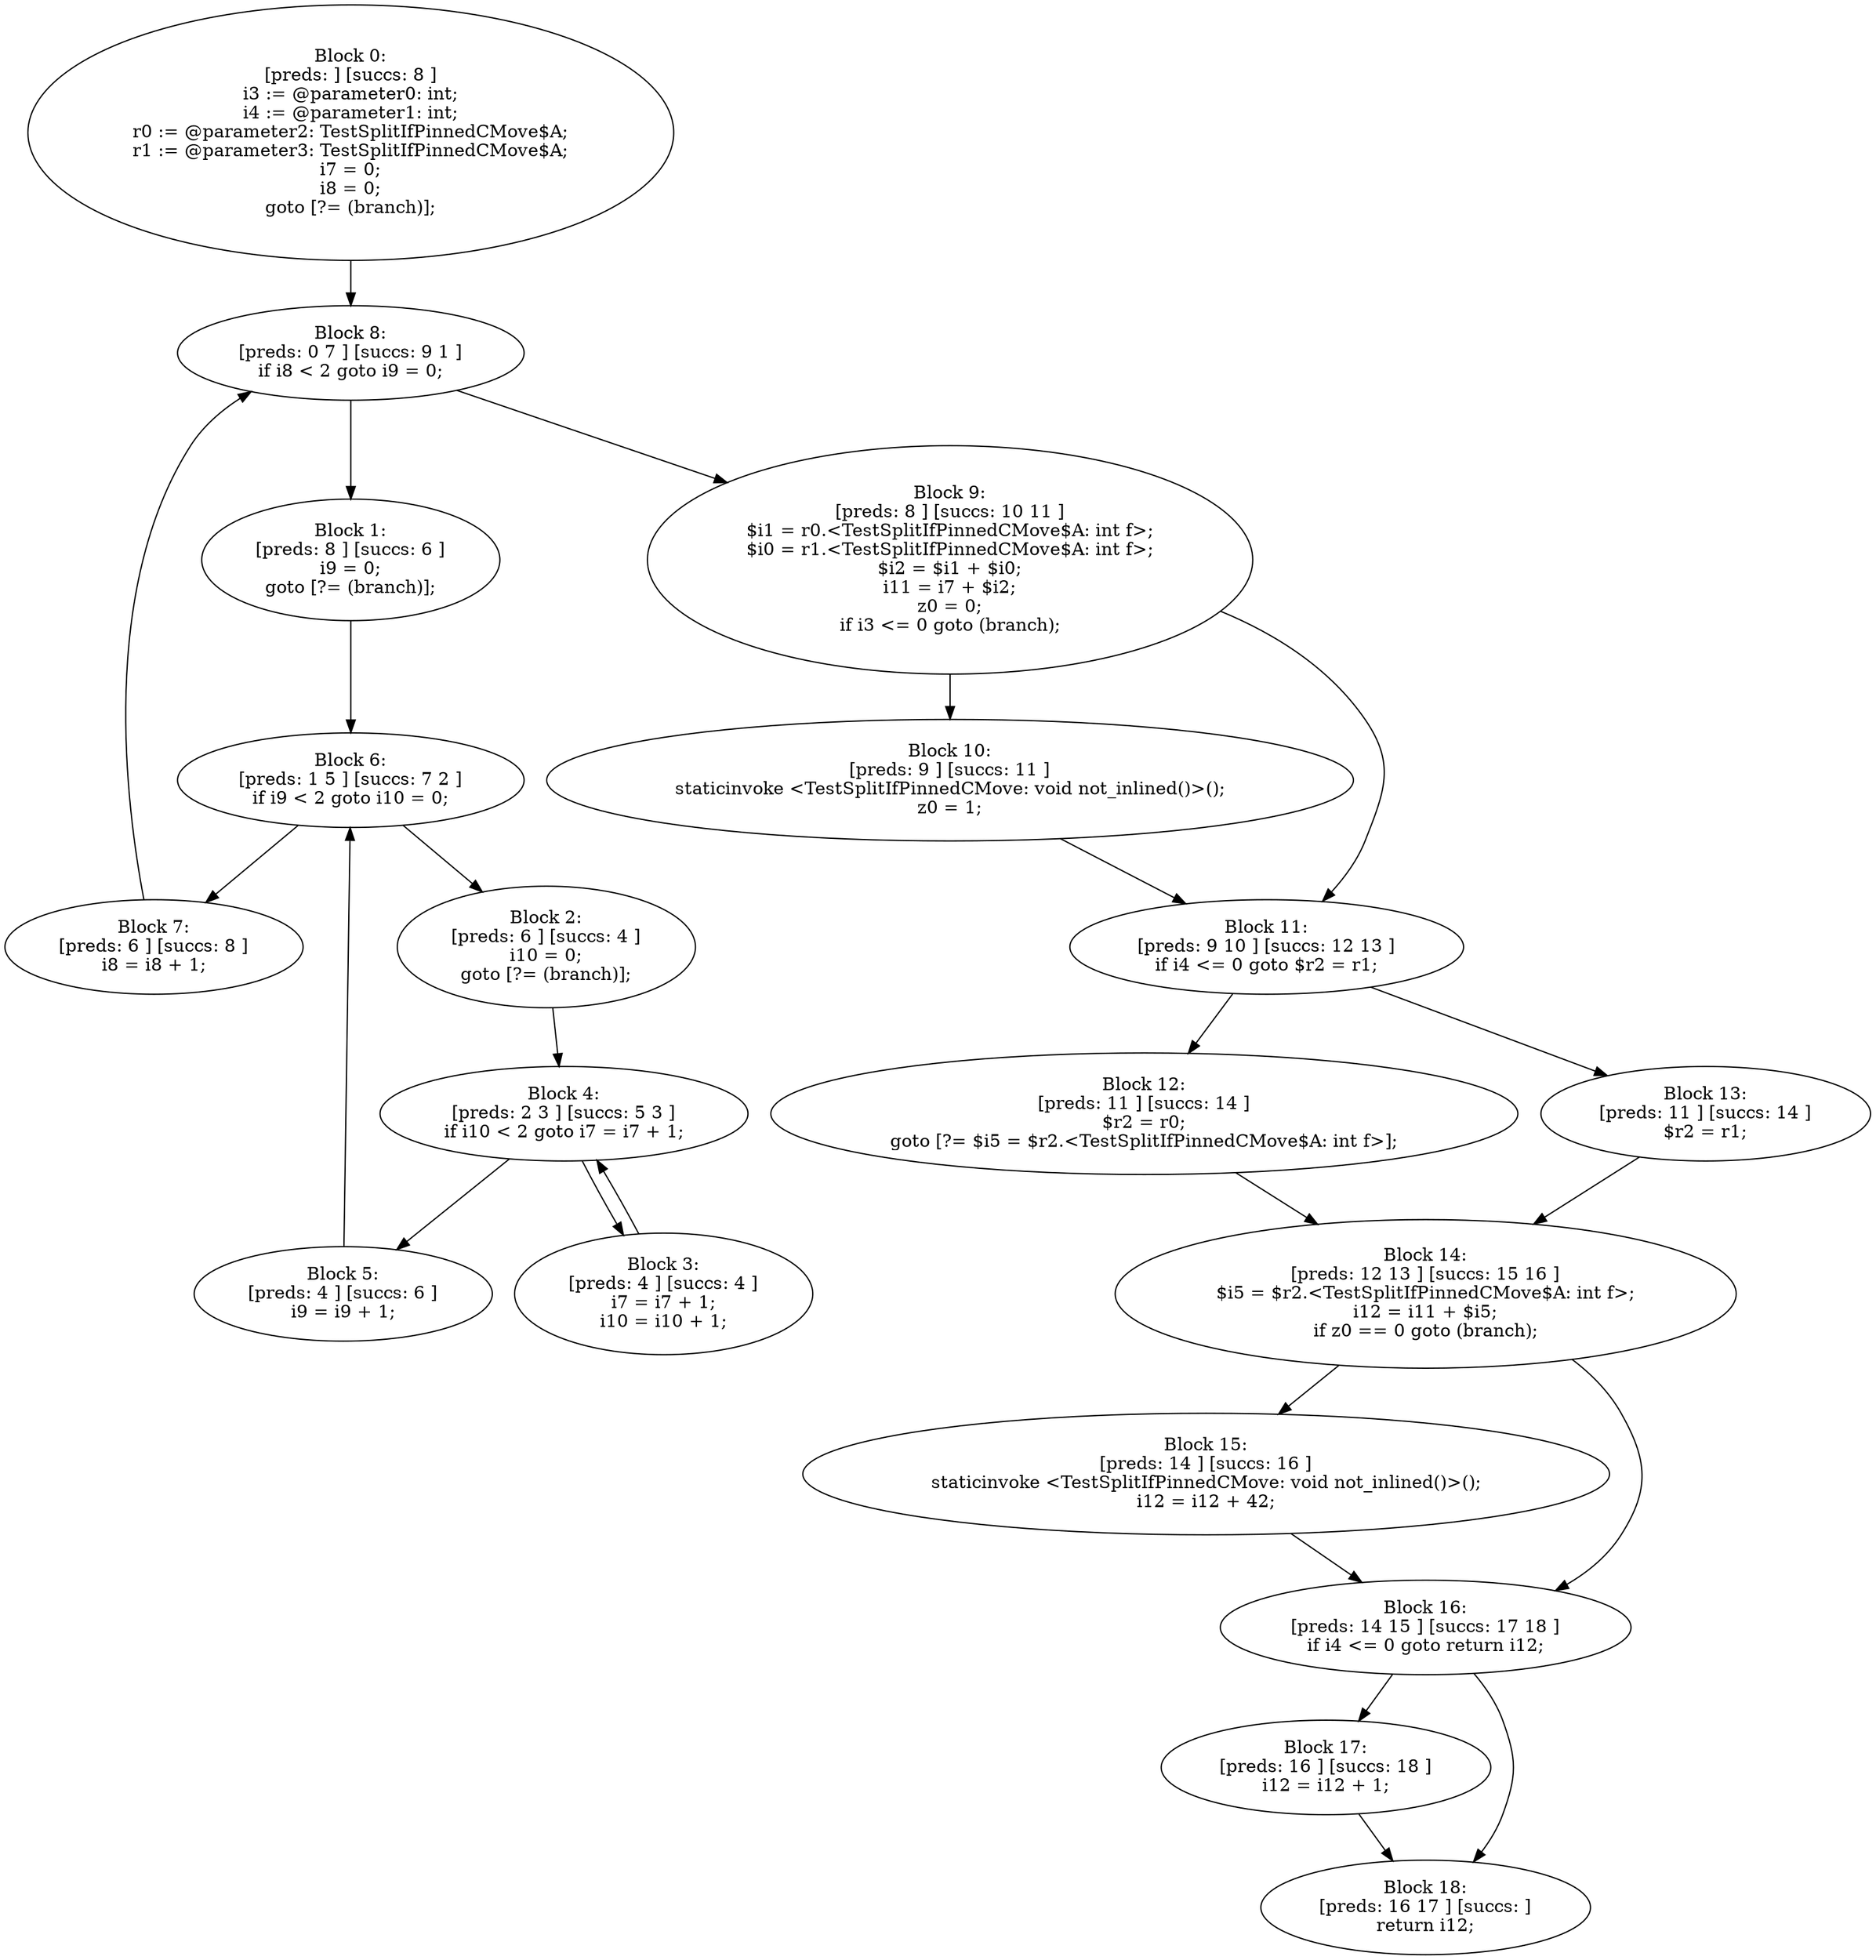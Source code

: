 digraph "unitGraph" {
    "Block 0:
[preds: ] [succs: 8 ]
i3 := @parameter0: int;
i4 := @parameter1: int;
r0 := @parameter2: TestSplitIfPinnedCMove$A;
r1 := @parameter3: TestSplitIfPinnedCMove$A;
i7 = 0;
i8 = 0;
goto [?= (branch)];
"
    "Block 1:
[preds: 8 ] [succs: 6 ]
i9 = 0;
goto [?= (branch)];
"
    "Block 2:
[preds: 6 ] [succs: 4 ]
i10 = 0;
goto [?= (branch)];
"
    "Block 3:
[preds: 4 ] [succs: 4 ]
i7 = i7 + 1;
i10 = i10 + 1;
"
    "Block 4:
[preds: 2 3 ] [succs: 5 3 ]
if i10 < 2 goto i7 = i7 + 1;
"
    "Block 5:
[preds: 4 ] [succs: 6 ]
i9 = i9 + 1;
"
    "Block 6:
[preds: 1 5 ] [succs: 7 2 ]
if i9 < 2 goto i10 = 0;
"
    "Block 7:
[preds: 6 ] [succs: 8 ]
i8 = i8 + 1;
"
    "Block 8:
[preds: 0 7 ] [succs: 9 1 ]
if i8 < 2 goto i9 = 0;
"
    "Block 9:
[preds: 8 ] [succs: 10 11 ]
$i1 = r0.<TestSplitIfPinnedCMove$A: int f>;
$i0 = r1.<TestSplitIfPinnedCMove$A: int f>;
$i2 = $i1 + $i0;
i11 = i7 + $i2;
z0 = 0;
if i3 <= 0 goto (branch);
"
    "Block 10:
[preds: 9 ] [succs: 11 ]
staticinvoke <TestSplitIfPinnedCMove: void not_inlined()>();
z0 = 1;
"
    "Block 11:
[preds: 9 10 ] [succs: 12 13 ]
if i4 <= 0 goto $r2 = r1;
"
    "Block 12:
[preds: 11 ] [succs: 14 ]
$r2 = r0;
goto [?= $i5 = $r2.<TestSplitIfPinnedCMove$A: int f>];
"
    "Block 13:
[preds: 11 ] [succs: 14 ]
$r2 = r1;
"
    "Block 14:
[preds: 12 13 ] [succs: 15 16 ]
$i5 = $r2.<TestSplitIfPinnedCMove$A: int f>;
i12 = i11 + $i5;
if z0 == 0 goto (branch);
"
    "Block 15:
[preds: 14 ] [succs: 16 ]
staticinvoke <TestSplitIfPinnedCMove: void not_inlined()>();
i12 = i12 + 42;
"
    "Block 16:
[preds: 14 15 ] [succs: 17 18 ]
if i4 <= 0 goto return i12;
"
    "Block 17:
[preds: 16 ] [succs: 18 ]
i12 = i12 + 1;
"
    "Block 18:
[preds: 16 17 ] [succs: ]
return i12;
"
    "Block 0:
[preds: ] [succs: 8 ]
i3 := @parameter0: int;
i4 := @parameter1: int;
r0 := @parameter2: TestSplitIfPinnedCMove$A;
r1 := @parameter3: TestSplitIfPinnedCMove$A;
i7 = 0;
i8 = 0;
goto [?= (branch)];
"->"Block 8:
[preds: 0 7 ] [succs: 9 1 ]
if i8 < 2 goto i9 = 0;
";
    "Block 1:
[preds: 8 ] [succs: 6 ]
i9 = 0;
goto [?= (branch)];
"->"Block 6:
[preds: 1 5 ] [succs: 7 2 ]
if i9 < 2 goto i10 = 0;
";
    "Block 2:
[preds: 6 ] [succs: 4 ]
i10 = 0;
goto [?= (branch)];
"->"Block 4:
[preds: 2 3 ] [succs: 5 3 ]
if i10 < 2 goto i7 = i7 + 1;
";
    "Block 3:
[preds: 4 ] [succs: 4 ]
i7 = i7 + 1;
i10 = i10 + 1;
"->"Block 4:
[preds: 2 3 ] [succs: 5 3 ]
if i10 < 2 goto i7 = i7 + 1;
";
    "Block 4:
[preds: 2 3 ] [succs: 5 3 ]
if i10 < 2 goto i7 = i7 + 1;
"->"Block 5:
[preds: 4 ] [succs: 6 ]
i9 = i9 + 1;
";
    "Block 4:
[preds: 2 3 ] [succs: 5 3 ]
if i10 < 2 goto i7 = i7 + 1;
"->"Block 3:
[preds: 4 ] [succs: 4 ]
i7 = i7 + 1;
i10 = i10 + 1;
";
    "Block 5:
[preds: 4 ] [succs: 6 ]
i9 = i9 + 1;
"->"Block 6:
[preds: 1 5 ] [succs: 7 2 ]
if i9 < 2 goto i10 = 0;
";
    "Block 6:
[preds: 1 5 ] [succs: 7 2 ]
if i9 < 2 goto i10 = 0;
"->"Block 7:
[preds: 6 ] [succs: 8 ]
i8 = i8 + 1;
";
    "Block 6:
[preds: 1 5 ] [succs: 7 2 ]
if i9 < 2 goto i10 = 0;
"->"Block 2:
[preds: 6 ] [succs: 4 ]
i10 = 0;
goto [?= (branch)];
";
    "Block 7:
[preds: 6 ] [succs: 8 ]
i8 = i8 + 1;
"->"Block 8:
[preds: 0 7 ] [succs: 9 1 ]
if i8 < 2 goto i9 = 0;
";
    "Block 8:
[preds: 0 7 ] [succs: 9 1 ]
if i8 < 2 goto i9 = 0;
"->"Block 9:
[preds: 8 ] [succs: 10 11 ]
$i1 = r0.<TestSplitIfPinnedCMove$A: int f>;
$i0 = r1.<TestSplitIfPinnedCMove$A: int f>;
$i2 = $i1 + $i0;
i11 = i7 + $i2;
z0 = 0;
if i3 <= 0 goto (branch);
";
    "Block 8:
[preds: 0 7 ] [succs: 9 1 ]
if i8 < 2 goto i9 = 0;
"->"Block 1:
[preds: 8 ] [succs: 6 ]
i9 = 0;
goto [?= (branch)];
";
    "Block 9:
[preds: 8 ] [succs: 10 11 ]
$i1 = r0.<TestSplitIfPinnedCMove$A: int f>;
$i0 = r1.<TestSplitIfPinnedCMove$A: int f>;
$i2 = $i1 + $i0;
i11 = i7 + $i2;
z0 = 0;
if i3 <= 0 goto (branch);
"->"Block 10:
[preds: 9 ] [succs: 11 ]
staticinvoke <TestSplitIfPinnedCMove: void not_inlined()>();
z0 = 1;
";
    "Block 9:
[preds: 8 ] [succs: 10 11 ]
$i1 = r0.<TestSplitIfPinnedCMove$A: int f>;
$i0 = r1.<TestSplitIfPinnedCMove$A: int f>;
$i2 = $i1 + $i0;
i11 = i7 + $i2;
z0 = 0;
if i3 <= 0 goto (branch);
"->"Block 11:
[preds: 9 10 ] [succs: 12 13 ]
if i4 <= 0 goto $r2 = r1;
";
    "Block 10:
[preds: 9 ] [succs: 11 ]
staticinvoke <TestSplitIfPinnedCMove: void not_inlined()>();
z0 = 1;
"->"Block 11:
[preds: 9 10 ] [succs: 12 13 ]
if i4 <= 0 goto $r2 = r1;
";
    "Block 11:
[preds: 9 10 ] [succs: 12 13 ]
if i4 <= 0 goto $r2 = r1;
"->"Block 12:
[preds: 11 ] [succs: 14 ]
$r2 = r0;
goto [?= $i5 = $r2.<TestSplitIfPinnedCMove$A: int f>];
";
    "Block 11:
[preds: 9 10 ] [succs: 12 13 ]
if i4 <= 0 goto $r2 = r1;
"->"Block 13:
[preds: 11 ] [succs: 14 ]
$r2 = r1;
";
    "Block 12:
[preds: 11 ] [succs: 14 ]
$r2 = r0;
goto [?= $i5 = $r2.<TestSplitIfPinnedCMove$A: int f>];
"->"Block 14:
[preds: 12 13 ] [succs: 15 16 ]
$i5 = $r2.<TestSplitIfPinnedCMove$A: int f>;
i12 = i11 + $i5;
if z0 == 0 goto (branch);
";
    "Block 13:
[preds: 11 ] [succs: 14 ]
$r2 = r1;
"->"Block 14:
[preds: 12 13 ] [succs: 15 16 ]
$i5 = $r2.<TestSplitIfPinnedCMove$A: int f>;
i12 = i11 + $i5;
if z0 == 0 goto (branch);
";
    "Block 14:
[preds: 12 13 ] [succs: 15 16 ]
$i5 = $r2.<TestSplitIfPinnedCMove$A: int f>;
i12 = i11 + $i5;
if z0 == 0 goto (branch);
"->"Block 15:
[preds: 14 ] [succs: 16 ]
staticinvoke <TestSplitIfPinnedCMove: void not_inlined()>();
i12 = i12 + 42;
";
    "Block 14:
[preds: 12 13 ] [succs: 15 16 ]
$i5 = $r2.<TestSplitIfPinnedCMove$A: int f>;
i12 = i11 + $i5;
if z0 == 0 goto (branch);
"->"Block 16:
[preds: 14 15 ] [succs: 17 18 ]
if i4 <= 0 goto return i12;
";
    "Block 15:
[preds: 14 ] [succs: 16 ]
staticinvoke <TestSplitIfPinnedCMove: void not_inlined()>();
i12 = i12 + 42;
"->"Block 16:
[preds: 14 15 ] [succs: 17 18 ]
if i4 <= 0 goto return i12;
";
    "Block 16:
[preds: 14 15 ] [succs: 17 18 ]
if i4 <= 0 goto return i12;
"->"Block 17:
[preds: 16 ] [succs: 18 ]
i12 = i12 + 1;
";
    "Block 16:
[preds: 14 15 ] [succs: 17 18 ]
if i4 <= 0 goto return i12;
"->"Block 18:
[preds: 16 17 ] [succs: ]
return i12;
";
    "Block 17:
[preds: 16 ] [succs: 18 ]
i12 = i12 + 1;
"->"Block 18:
[preds: 16 17 ] [succs: ]
return i12;
";
}
